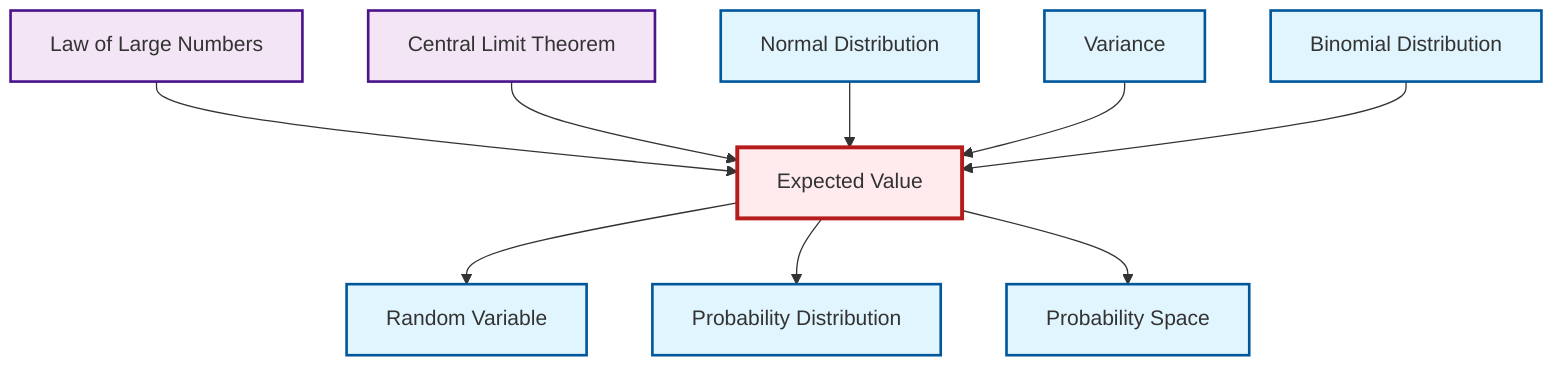 graph TD
    classDef definition fill:#e1f5fe,stroke:#01579b,stroke-width:2px
    classDef theorem fill:#f3e5f5,stroke:#4a148c,stroke-width:2px
    classDef axiom fill:#fff3e0,stroke:#e65100,stroke-width:2px
    classDef example fill:#e8f5e9,stroke:#1b5e20,stroke-width:2px
    classDef current fill:#ffebee,stroke:#b71c1c,stroke-width:3px
    def-variance["Variance"]:::definition
    def-probability-space["Probability Space"]:::definition
    def-random-variable["Random Variable"]:::definition
    thm-central-limit["Central Limit Theorem"]:::theorem
    thm-law-of-large-numbers["Law of Large Numbers"]:::theorem
    def-probability-distribution["Probability Distribution"]:::definition
    def-expectation["Expected Value"]:::definition
    def-normal-distribution["Normal Distribution"]:::definition
    def-binomial-distribution["Binomial Distribution"]:::definition
    thm-law-of-large-numbers --> def-expectation
    thm-central-limit --> def-expectation
    def-normal-distribution --> def-expectation
    def-expectation --> def-random-variable
    def-expectation --> def-probability-distribution
    def-variance --> def-expectation
    def-binomial-distribution --> def-expectation
    def-expectation --> def-probability-space
    class def-expectation current
